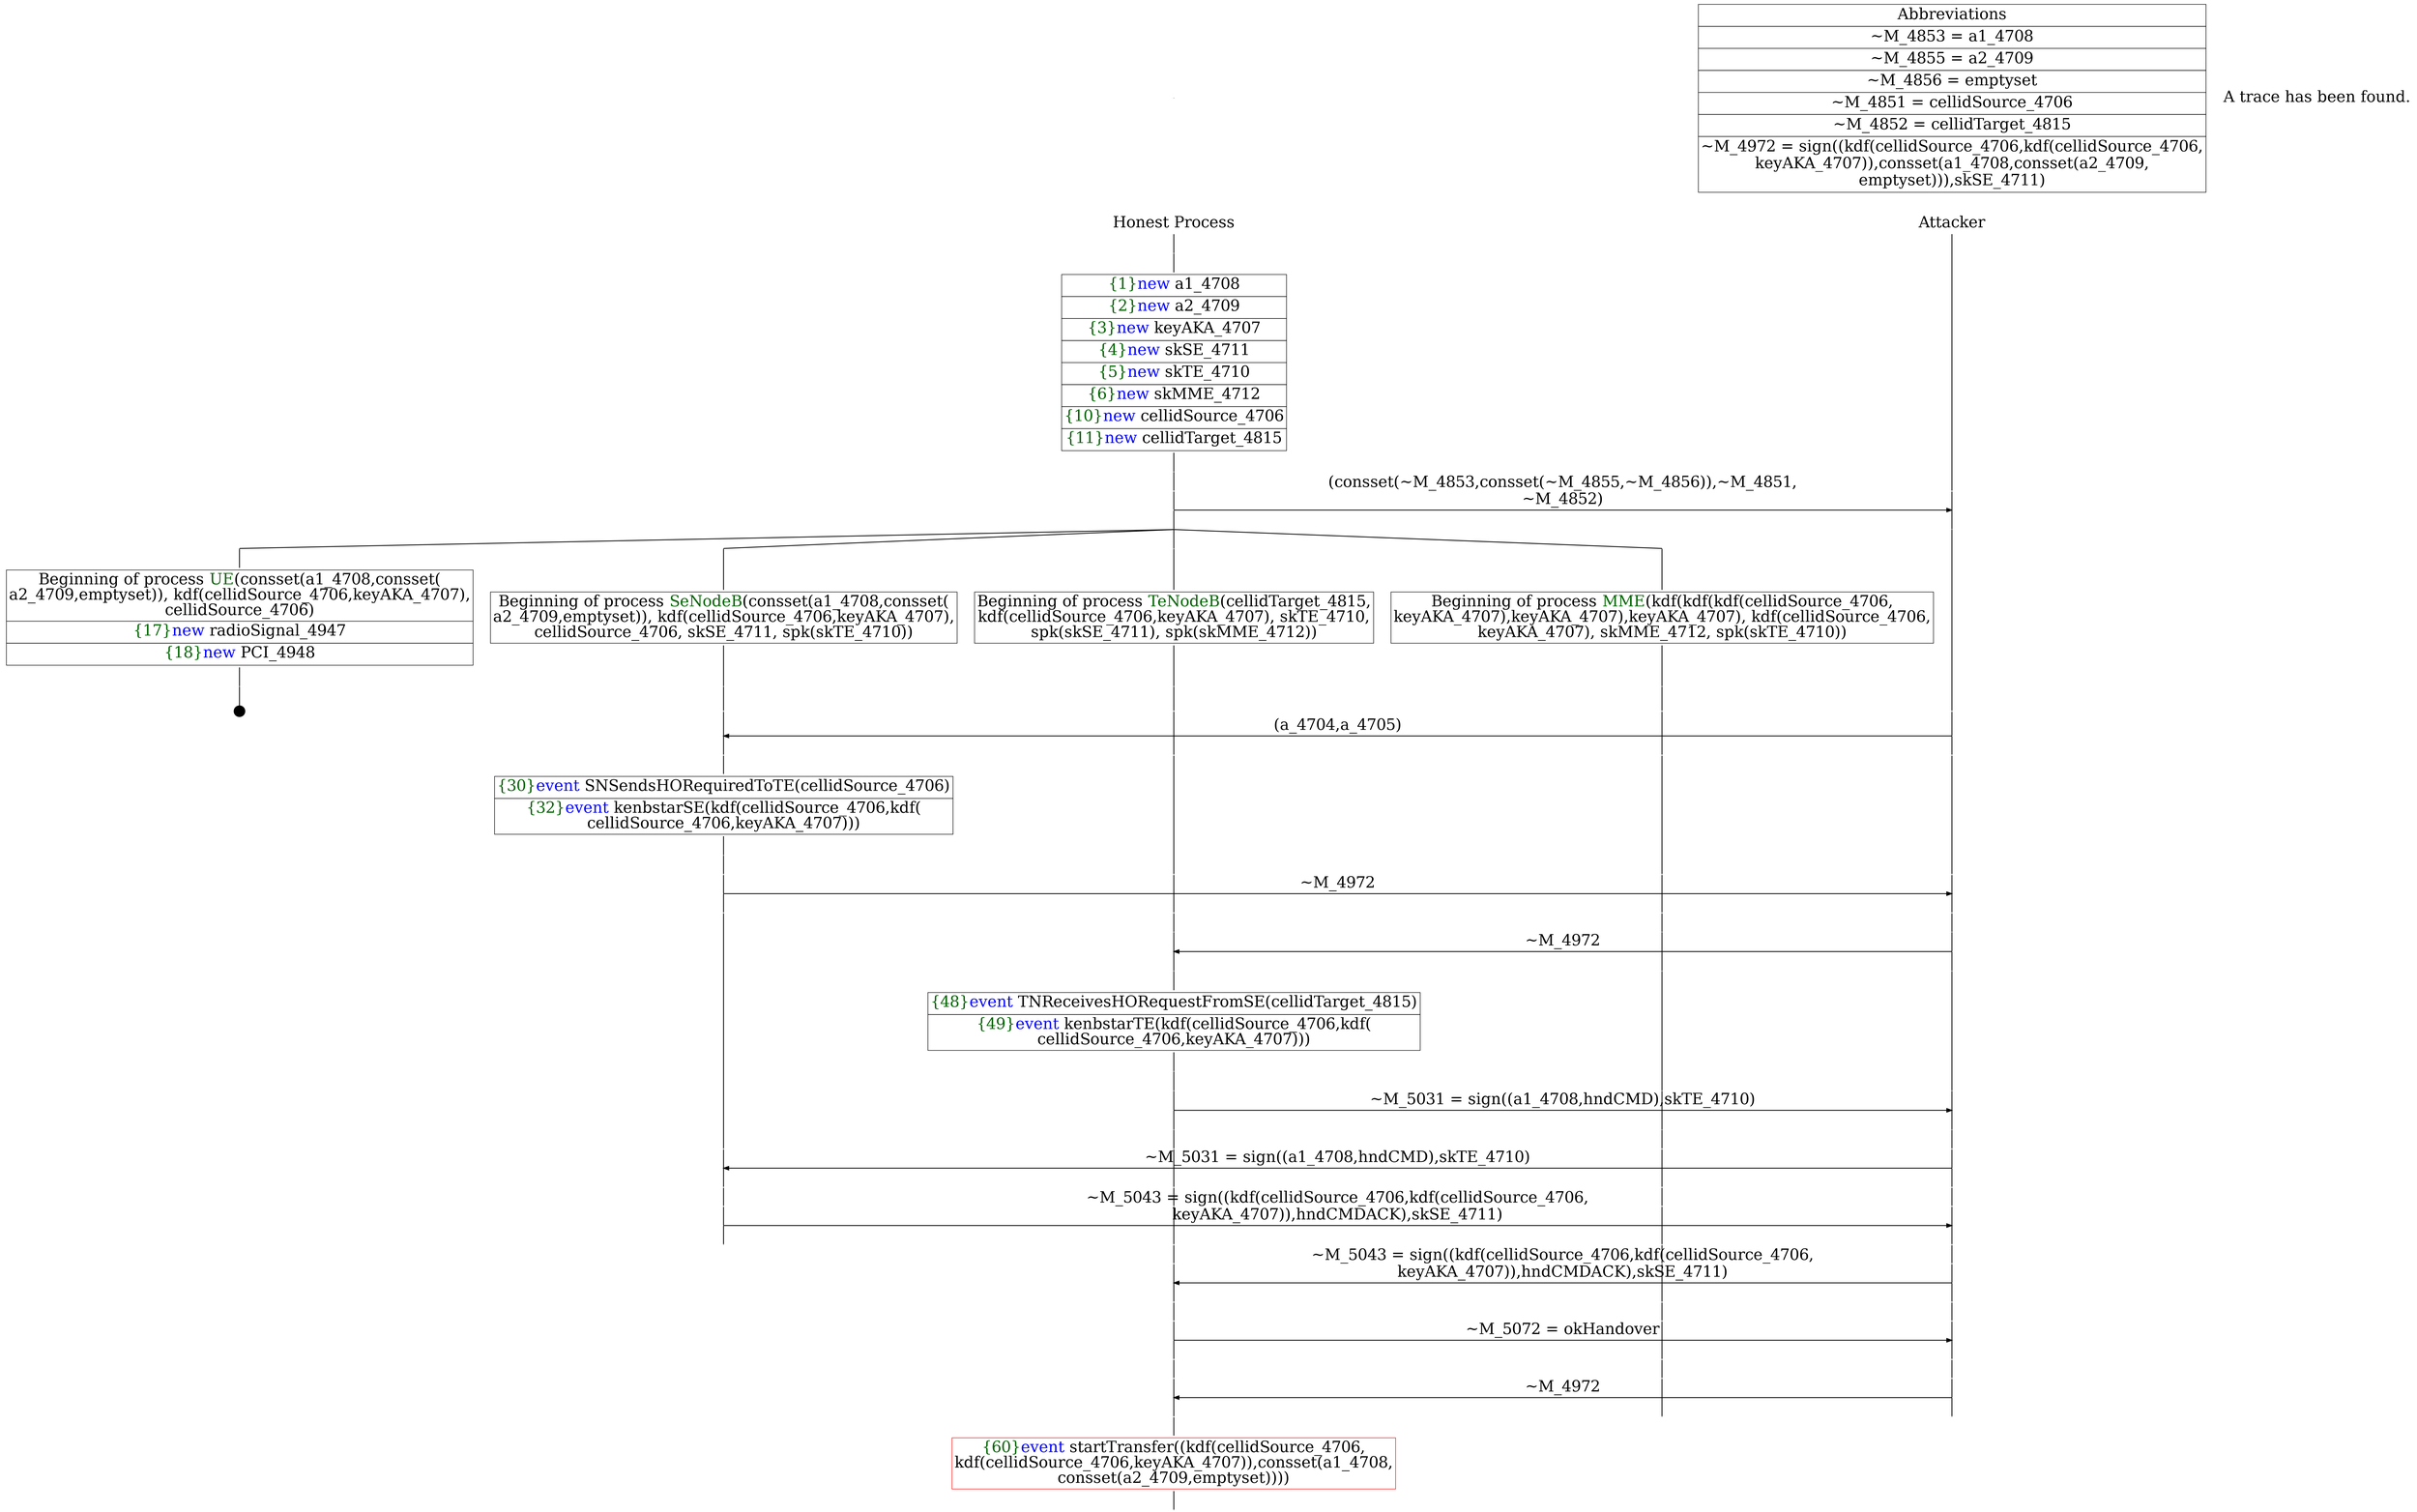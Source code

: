 digraph {
graph [ordering = out]
edge [arrowhead = none, penwidth = 1.6, fontsize = 30]
node [shape = point, width = 0, height = 0, fontsize = 30]
Trace<br/>
[label = <A trace has been found.<br/>
>, shape = plaintext]
P0__0 [label = "Honest Process", shape = plaintext]
P__0 [label = "Attacker", shape = plaintext]
Trace -> P0__0 [label = "", style = invisible, weight = 100]{rank = same; P0__0 P__0}
P0__0 -> P0__1 [label = <>, weight = 100]
P0__1 -> P0__2 [label = <>, weight = 100]
P0__2 [shape = plaintext, label = <<TABLE BORDER="0" CELLBORDER="1" CELLSPACING="0" CELLPADDING="4"> <TR><TD><FONT COLOR="darkgreen">{1}</FONT><FONT COLOR="blue">new </FONT>a1_4708</TD></TR><TR><TD><FONT COLOR="darkgreen">{2}</FONT><FONT COLOR="blue">new </FONT>a2_4709</TD></TR><TR><TD><FONT COLOR="darkgreen">{3}</FONT><FONT COLOR="blue">new </FONT>keyAKA_4707</TD></TR><TR><TD><FONT COLOR="darkgreen">{4}</FONT><FONT COLOR="blue">new </FONT>skSE_4711</TD></TR><TR><TD><FONT COLOR="darkgreen">{5}</FONT><FONT COLOR="blue">new </FONT>skTE_4710</TD></TR><TR><TD><FONT COLOR="darkgreen">{6}</FONT><FONT COLOR="blue">new </FONT>skMME_4712</TD></TR><TR><TD><FONT COLOR="darkgreen">{10}</FONT><FONT COLOR="blue">new </FONT>cellidSource_4706</TD></TR><TR><TD><FONT COLOR="darkgreen">{11}</FONT><FONT COLOR="blue">new </FONT>cellidTarget_4815</TD></TR></TABLE>>]
P0__2 -> P0__3 [label = <>, weight = 100]
P0__3 -> P0__4 [label = <>, weight = 100]
P__0 -> P__1 [label = <>, weight = 100]
{rank = same; P__1 P0__4}
P0__4 -> P0__5 [label = <>, weight = 100]
P__1 -> P__2 [label = <>, weight = 100]
{rank = same; P__2 P0__5}
P0__5 -> P__2 [label = <(consset(~M_4853,consset(~M_4855,~M_4856)),~M_4851,<br/>
~M_4852)>, arrowhead = normal]
P0__5 -> P0__6 [label = <>, weight = 100]
P__2 -> P__3 [label = <>, weight = 100]
{rank = same; P__3 P0__6}
/*RPar */
P0__6 -> P0_3__6 [label = <>]
P0__6 -> P0_2__6 [label = <>]
P0__6 -> P0_1__6 [label = <>]
P0__6 -> P0_0__6 [label = <>]
P0__6 [label = "", fixedsize = false, width = 0, height = 0, shape = none]
{rank = same; P0_0__6 P0_1__6 P0_2__6 P0_3__6}
P0_0__6 -> P0_0__7 [label = <>, weight = 100]
P0_0__7 [shape = plaintext, label = <<TABLE BORDER="0" CELLBORDER="1" CELLSPACING="0" CELLPADDING="4"> <TR><TD>Beginning of process <FONT COLOR="darkgreen">MME</FONT>(kdf(kdf(kdf(cellidSource_4706,<br/>
keyAKA_4707),keyAKA_4707),keyAKA_4707), kdf(cellidSource_4706,<br/>
keyAKA_4707), skMME_4712, spk(skTE_4710))</TD></TR></TABLE>>]
P0_0__7 -> P0_0__8 [label = <>, weight = 100]
P0_1__6 -> P0_1__7 [label = <>, weight = 100]
P0_1__7 [shape = plaintext, label = <<TABLE BORDER="0" CELLBORDER="1" CELLSPACING="0" CELLPADDING="4"> <TR><TD>Beginning of process <FONT COLOR="darkgreen">TeNodeB</FONT>(cellidTarget_4815,<br/>
kdf(cellidSource_4706,keyAKA_4707), skTE_4710,<br/>
spk(skSE_4711), spk(skMME_4712))</TD></TR></TABLE>>]
P0_1__7 -> P0_1__8 [label = <>, weight = 100]
P0_2__6 -> P0_2__7 [label = <>, weight = 100]
P0_2__7 [shape = plaintext, label = <<TABLE BORDER="0" CELLBORDER="1" CELLSPACING="0" CELLPADDING="4"> <TR><TD>Beginning of process <FONT COLOR="darkgreen">SeNodeB</FONT>(consset(a1_4708,consset(<br/>
a2_4709,emptyset)), kdf(cellidSource_4706,keyAKA_4707),<br/>
cellidSource_4706, skSE_4711, spk(skTE_4710))</TD></TR></TABLE>>]
P0_2__7 -> P0_2__8 [label = <>, weight = 100]
P0_3__6 -> P0_3__7 [label = <>, weight = 100]
P0_3__7 [shape = plaintext, label = <<TABLE BORDER="0" CELLBORDER="1" CELLSPACING="0" CELLPADDING="4"> <TR><TD>Beginning of process <FONT COLOR="darkgreen">UE</FONT>(consset(a1_4708,consset(<br/>
a2_4709,emptyset)), kdf(cellidSource_4706,keyAKA_4707),<br/>
cellidSource_4706)</TD></TR><TR><TD><FONT COLOR="darkgreen">{17}</FONT><FONT COLOR="blue">new </FONT>radioSignal_4947</TD></TR><TR><TD><FONT COLOR="darkgreen">{18}</FONT><FONT COLOR="blue">new </FONT>PCI_4948</TD></TR></TABLE>>]
P0_3__7 -> P0_3__8 [label = <>, weight = 100]
P0_3__9 [label = "", width = 0.3, height = 0.3]
P0_3__8 -> P0_3__9 [label = <>, weight = 100]
P0_2__8 -> P0_2__9 [label = <>, weight = 100]
P0_1__8 -> P0_1__9 [label = <>, weight = 100]
P0_0__8 -> P0_0__9 [label = <>, weight = 100]
P__3 -> P__4 [label = <>, weight = 100]
{rank = same; P__4 P0_0__9 P0_1__9 P0_2__9}
P0_2__9 -> P0_2__10 [label = <>, weight = 100]
P__4 -> P__5 [label = <>, weight = 100]
{rank = same; P__5 P0_2__10}
P0_2__10 -> P__5 [label = <(a_4704,a_4705)>, dir = back, arrowhead = normal]
P0_2__10 -> P0_2__11 [label = <>, weight = 100]
P0_1__9 -> P0_1__10 [label = <>, weight = 100]
P0_0__9 -> P0_0__10 [label = <>, weight = 100]
P__5 -> P__6 [label = <>, weight = 100]
{rank = same; P__6 P0_0__10 P0_1__10 P0_2__11}
P0_2__11 -> P0_2__12 [label = <>, weight = 100]
P0_2__12 [shape = plaintext, label = <<TABLE BORDER="0" CELLBORDER="1" CELLSPACING="0" CELLPADDING="4"> <TR><TD><FONT COLOR="darkgreen">{30}</FONT><FONT COLOR="blue">event</FONT> SNSendsHORequiredToTE(cellidSource_4706)<br/>
</TD></TR><TR><TD><FONT COLOR="darkgreen">{32}</FONT><FONT COLOR="blue">event</FONT> kenbstarSE(kdf(cellidSource_4706,kdf(<br/>
cellidSource_4706,keyAKA_4707)))</TD></TR></TABLE>>]
P0_2__12 -> P0_2__13 [label = <>, weight = 100]
P0_2__13 -> P0_2__14 [label = <>, weight = 100]
P0_1__10 -> P0_1__11 [label = <>, weight = 100]
P0_0__10 -> P0_0__11 [label = <>, weight = 100]
P__6 -> P__7 [label = <>, weight = 100]
{rank = same; P__7 P0_0__11 P0_1__11 P0_2__14}
P0_2__14 -> P0_2__15 [label = <>, weight = 100]
P__7 -> P__8 [label = <>, weight = 100]
{rank = same; P__8 P0_2__15}
P0_2__15 -> P__8 [label = <~M_4972>, arrowhead = normal]
P0_2__15 -> P0_2__16 [label = <>, weight = 100]
P0_1__11 -> P0_1__12 [label = <>, weight = 100]
P0_0__11 -> P0_0__12 [label = <>, weight = 100]
P__8 -> P__9 [label = <>, weight = 100]
{rank = same; P__9 P0_0__12 P0_1__12 P0_2__16}
P0_1__12 -> P0_1__13 [label = <>, weight = 100]
P0_0__12 -> P0_0__13 [label = <>, weight = 100]
P__9 -> P__10 [label = <>, weight = 100]
{rank = same; P__10 P0_0__13 P0_1__13}
P0_1__13 -> P0_1__14 [label = <>, weight = 100]
P__10 -> P__11 [label = <>, weight = 100]
{rank = same; P__11 P0_1__14}
P0_1__14 -> P__11 [label = <~M_4972>, dir = back, arrowhead = normal]
P0_1__14 -> P0_1__15 [label = <>, weight = 100]
P0_0__13 -> P0_0__14 [label = <>, weight = 100]
P__11 -> P__12 [label = <>, weight = 100]
{rank = same; P__12 P0_0__14 P0_1__15}
P0_1__15 -> P0_1__16 [label = <>, weight = 100]
P0_1__16 [shape = plaintext, label = <<TABLE BORDER="0" CELLBORDER="1" CELLSPACING="0" CELLPADDING="4"> <TR><TD><FONT COLOR="darkgreen">{48}</FONT><FONT COLOR="blue">event</FONT> TNReceivesHORequestFromSE(cellidTarget_4815)<br/>
</TD></TR><TR><TD><FONT COLOR="darkgreen">{49}</FONT><FONT COLOR="blue">event</FONT> kenbstarTE(kdf(cellidSource_4706,kdf(<br/>
cellidSource_4706,keyAKA_4707)))</TD></TR></TABLE>>]
P0_1__16 -> P0_1__17 [label = <>, weight = 100]
P0_1__17 -> P0_1__18 [label = <>, weight = 100]
P0_0__14 -> P0_0__15 [label = <>, weight = 100]
P__12 -> P__13 [label = <>, weight = 100]
{rank = same; P__13 P0_0__15 P0_1__18}
P0_1__18 -> P0_1__19 [label = <>, weight = 100]
P__13 -> P__14 [label = <>, weight = 100]
{rank = same; P__14 P0_1__19}
P0_1__19 -> P__14 [label = <~M_5031 = sign((a1_4708,hndCMD),skTE_4710)>, arrowhead = normal]
P0_1__19 -> P0_1__20 [label = <>, weight = 100]
P0_0__15 -> P0_0__16 [label = <>, weight = 100]
P__14 -> P__15 [label = <>, weight = 100]
{rank = same; P__15 P0_0__16 P0_1__20}
P0_2__16 -> P0_2__17 [label = <>, weight = 100]
P0_1__20 -> P0_1__21 [label = <>, weight = 100]
P0_0__16 -> P0_0__17 [label = <>, weight = 100]
P__15 -> P__16 [label = <>, weight = 100]
{rank = same; P__16 P0_0__17 P0_1__21 P0_2__17}
P0_2__17 -> P0_2__18 [label = <>, weight = 100]
P__16 -> P__17 [label = <>, weight = 100]
{rank = same; P__17 P0_2__18}
P0_2__18 -> P__17 [label = <~M_5031 = sign((a1_4708,hndCMD),skTE_4710)>, dir = back, arrowhead = normal]
P0_2__18 -> P0_2__19 [label = <>, weight = 100]
P0_1__21 -> P0_1__22 [label = <>, weight = 100]
P0_0__17 -> P0_0__18 [label = <>, weight = 100]
P__17 -> P__18 [label = <>, weight = 100]
{rank = same; P__18 P0_0__18 P0_1__22 P0_2__19}
P0_2__19 -> P0_2__20 [label = <>, weight = 100]
P0_1__22 -> P0_1__23 [label = <>, weight = 100]
P0_0__18 -> P0_0__19 [label = <>, weight = 100]
P__18 -> P__19 [label = <>, weight = 100]
{rank = same; P__19 P0_0__19 P0_1__23 P0_2__20}
P0_2__20 -> P0_2__21 [label = <>, weight = 100]
P__19 -> P__20 [label = <>, weight = 100]
{rank = same; P__20 P0_2__21}
P0_2__21 -> P__20 [label = <~M_5043 = sign((kdf(cellidSource_4706,kdf(cellidSource_4706,<br/>
keyAKA_4707)),hndCMDACK),skSE_4711)>, arrowhead = normal]
P0_2__21 -> P0_2__22 [label = <>, weight = 100]
P0_1__23 -> P0_1__24 [label = <>, weight = 100]
P0_0__19 -> P0_0__20 [label = <>, weight = 100]
P__20 -> P__21 [label = <>, weight = 100]
{rank = same; P__21 P0_0__20 P0_1__24 P0_2__22}
P0_1__24 -> P0_1__25 [label = <>, weight = 100]
P0_0__20 -> P0_0__21 [label = <>, weight = 100]
P__21 -> P__22 [label = <>, weight = 100]
{rank = same; P__22 P0_0__21 P0_1__25}
P0_1__25 -> P0_1__26 [label = <>, weight = 100]
P__22 -> P__23 [label = <>, weight = 100]
{rank = same; P__23 P0_1__26}
P0_1__26 -> P__23 [label = <~M_5043 = sign((kdf(cellidSource_4706,kdf(cellidSource_4706,<br/>
keyAKA_4707)),hndCMDACK),skSE_4711)>, dir = back, arrowhead = normal]
P0_1__26 -> P0_1__27 [label = <>, weight = 100]
P0_0__21 -> P0_0__22 [label = <>, weight = 100]
P__23 -> P__24 [label = <>, weight = 100]
{rank = same; P__24 P0_0__22 P0_1__27}
P0_1__27 -> P0_1__28 [label = <>, weight = 100]
P0_0__22 -> P0_0__23 [label = <>, weight = 100]
P__24 -> P__25 [label = <>, weight = 100]
{rank = same; P__25 P0_0__23 P0_1__28}
P0_1__28 -> P0_1__29 [label = <>, weight = 100]
P__25 -> P__26 [label = <>, weight = 100]
{rank = same; P__26 P0_1__29}
P0_1__29 -> P__26 [label = <~M_5072 = okHandover>, arrowhead = normal]
P0_1__29 -> P0_1__30 [label = <>, weight = 100]
P0_0__23 -> P0_0__24 [label = <>, weight = 100]
P__26 -> P__27 [label = <>, weight = 100]
{rank = same; P__27 P0_0__24 P0_1__30}
P0_1__30 -> P0_1__31 [label = <>, weight = 100]
P0_0__24 -> P0_0__25 [label = <>, weight = 100]
P__27 -> P__28 [label = <>, weight = 100]
{rank = same; P__28 P0_0__25 P0_1__31}
P0_1__31 -> P0_1__32 [label = <>, weight = 100]
P__28 -> P__29 [label = <>, weight = 100]
{rank = same; P__29 P0_1__32}
P0_1__32 -> P__29 [label = <~M_4972>, dir = back, arrowhead = normal]
P0_1__32 -> P0_1__33 [label = <>, weight = 100]
P0_0__25 -> P0_0__26 [label = <>, weight = 100]
P__29 -> P__30 [label = <>, weight = 100]
{rank = same; P__30 P0_0__26 P0_1__33}
P0_1__33 -> P0_1__34 [label = <>, weight = 100]
P0_1__34 [color = red, shape = plaintext, label = <<TABLE BORDER="0" CELLBORDER="1" CELLSPACING="0" CELLPADDING="4"> <TR><TD><FONT COLOR="darkgreen">{60}</FONT><FONT COLOR="blue">event</FONT> startTransfer((kdf(cellidSource_4706,<br/>
kdf(cellidSource_4706,keyAKA_4707)),consset(a1_4708,<br/>
consset(a2_4709,emptyset))))</TD></TR></TABLE>>]
P0_1__34 -> P0_1__35 [label = <>, weight = 100]
Abbrev [shape = plaintext, label = <<TABLE BORDER="0" CELLBORDER="1" CELLSPACING="0" CELLPADDING="4"><TR> <TD> Abbreviations </TD></TR><TR><TD>~M_4853 = a1_4708</TD></TR><TR><TD>~M_4855 = a2_4709</TD></TR><TR><TD>~M_4856 = emptyset</TD></TR><TR><TD>~M_4851 = cellidSource_4706</TD></TR><TR><TD>~M_4852 = cellidTarget_4815</TD></TR><TR><TD>~M_4972 = sign((kdf(cellidSource_4706,kdf(cellidSource_4706,<br/>
keyAKA_4707)),consset(a1_4708,consset(a2_4709,<br/>
emptyset))),skSE_4711)</TD></TR></TABLE>>]Abbrev -> P__0 [style = invisible, weight =100]}